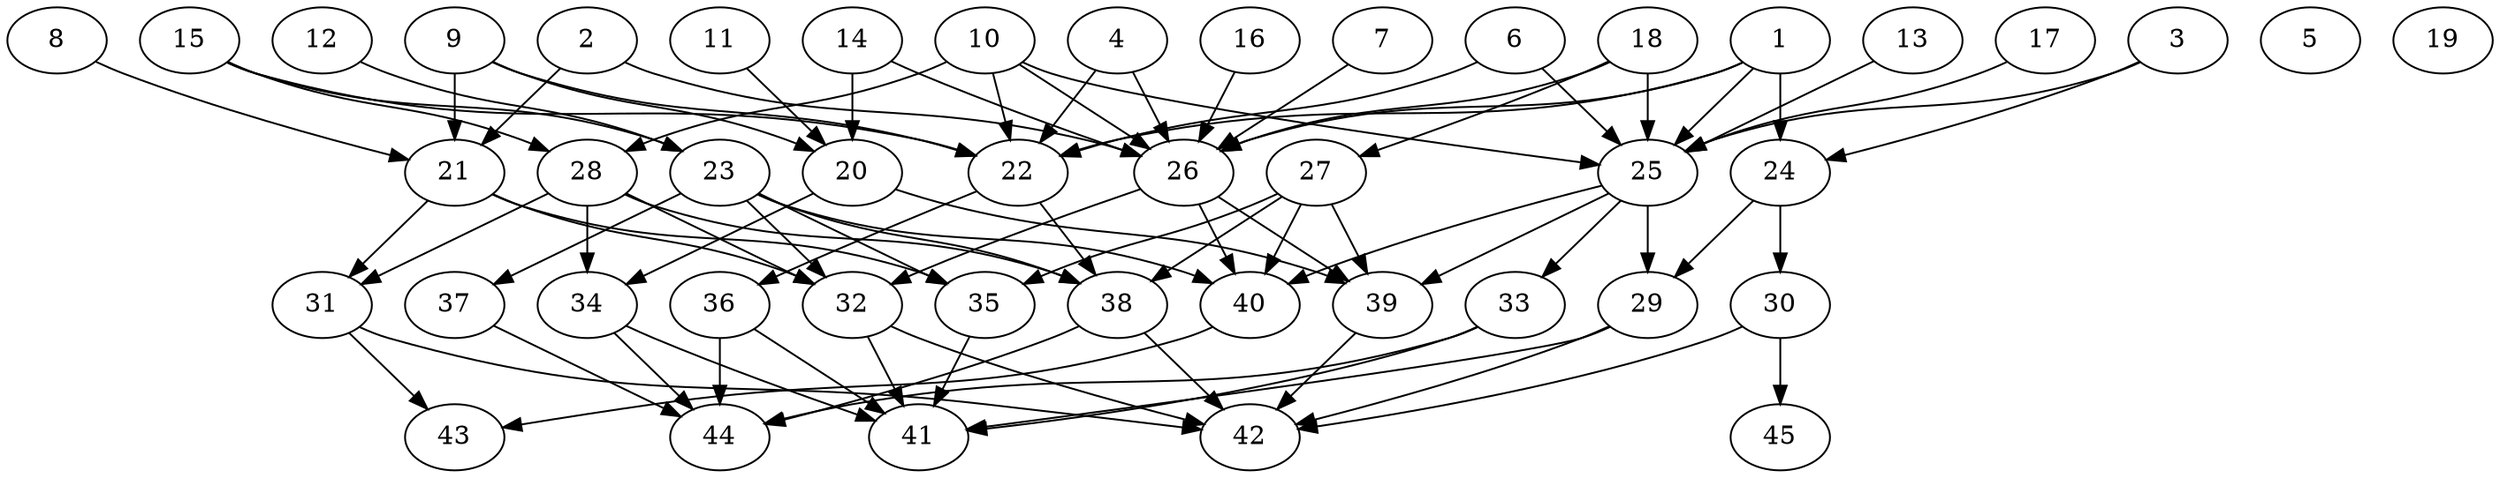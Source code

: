 // DAG automatically generated by daggen at Thu Oct  3 14:07:24 2019
// ./daggen --dot -n 45 --ccr 0.3 --fat 0.7 --regular 0.5 --density 0.5 --mindata 5242880 --maxdata 52428800 
digraph G {
  1 [size="26699093", alpha="0.16", expect_size="8009728"] 
  1 -> 22 [size ="8009728"]
  1 -> 24 [size ="8009728"]
  1 -> 25 [size ="8009728"]
  1 -> 26 [size ="8009728"]
  2 [size="62033920", alpha="0.15", expect_size="18610176"] 
  2 -> 21 [size ="18610176"]
  2 -> 26 [size ="18610176"]
  3 [size="160607573", alpha="0.04", expect_size="48182272"] 
  3 -> 24 [size ="48182272"]
  3 -> 25 [size ="48182272"]
  4 [size="51490133", alpha="0.06", expect_size="15447040"] 
  4 -> 22 [size ="15447040"]
  4 -> 26 [size ="15447040"]
  5 [size="136106667", alpha="0.19", expect_size="40832000"] 
  6 [size="74615467", alpha="0.07", expect_size="22384640"] 
  6 -> 22 [size ="22384640"]
  6 -> 25 [size ="22384640"]
  7 [size="63283200", alpha="0.10", expect_size="18984960"] 
  7 -> 26 [size ="18984960"]
  8 [size="65163947", alpha="0.09", expect_size="19549184"] 
  8 -> 21 [size ="19549184"]
  9 [size="144974507", alpha="0.03", expect_size="43492352"] 
  9 -> 20 [size ="43492352"]
  9 -> 21 [size ="43492352"]
  9 -> 22 [size ="43492352"]
  10 [size="125798400", alpha="0.10", expect_size="37739520"] 
  10 -> 22 [size ="37739520"]
  10 -> 25 [size ="37739520"]
  10 -> 26 [size ="37739520"]
  10 -> 28 [size ="37739520"]
  11 [size="54394880", alpha="0.08", expect_size="16318464"] 
  11 -> 20 [size ="16318464"]
  12 [size="23029760", alpha="0.10", expect_size="6908928"] 
  12 -> 23 [size ="6908928"]
  13 [size="138424320", alpha="0.18", expect_size="41527296"] 
  13 -> 25 [size ="41527296"]
  14 [size="173100373", alpha="0.02", expect_size="51930112"] 
  14 -> 20 [size ="51930112"]
  14 -> 26 [size ="51930112"]
  15 [size="59559253", alpha="0.05", expect_size="17867776"] 
  15 -> 22 [size ="17867776"]
  15 -> 23 [size ="17867776"]
  15 -> 28 [size ="17867776"]
  16 [size="48216747", alpha="0.14", expect_size="14465024"] 
  16 -> 26 [size ="14465024"]
  17 [size="107014827", alpha="0.12", expect_size="32104448"] 
  17 -> 25 [size ="32104448"]
  18 [size="29917867", alpha="0.05", expect_size="8975360"] 
  18 -> 25 [size ="8975360"]
  18 -> 26 [size ="8975360"]
  18 -> 27 [size ="8975360"]
  19 [size="103792640", alpha="0.14", expect_size="31137792"] 
  20 [size="124160000", alpha="0.07", expect_size="37248000"] 
  20 -> 34 [size ="37248000"]
  20 -> 39 [size ="37248000"]
  21 [size="44001280", alpha="0.02", expect_size="13200384"] 
  21 -> 31 [size ="13200384"]
  21 -> 32 [size ="13200384"]
  21 -> 35 [size ="13200384"]
  22 [size="107287893", alpha="0.02", expect_size="32186368"] 
  22 -> 36 [size ="32186368"]
  22 -> 38 [size ="32186368"]
  23 [size="27463680", alpha="0.00", expect_size="8239104"] 
  23 -> 32 [size ="8239104"]
  23 -> 35 [size ="8239104"]
  23 -> 37 [size ="8239104"]
  23 -> 38 [size ="8239104"]
  23 -> 40 [size ="8239104"]
  24 [size="168284160", alpha="0.03", expect_size="50485248"] 
  24 -> 29 [size ="50485248"]
  24 -> 30 [size ="50485248"]
  25 [size="29375147", alpha="0.01", expect_size="8812544"] 
  25 -> 29 [size ="8812544"]
  25 -> 33 [size ="8812544"]
  25 -> 39 [size ="8812544"]
  25 -> 40 [size ="8812544"]
  26 [size="70512640", alpha="0.06", expect_size="21153792"] 
  26 -> 32 [size ="21153792"]
  26 -> 39 [size ="21153792"]
  26 -> 40 [size ="21153792"]
  27 [size="21626880", alpha="0.17", expect_size="6488064"] 
  27 -> 35 [size ="6488064"]
  27 -> 38 [size ="6488064"]
  27 -> 39 [size ="6488064"]
  27 -> 40 [size ="6488064"]
  28 [size="119767040", alpha="0.14", expect_size="35930112"] 
  28 -> 31 [size ="35930112"]
  28 -> 32 [size ="35930112"]
  28 -> 34 [size ="35930112"]
  28 -> 38 [size ="35930112"]
  29 [size="158795093", alpha="0.07", expect_size="47638528"] 
  29 -> 41 [size ="47638528"]
  29 -> 42 [size ="47638528"]
  30 [size="112943787", alpha="0.14", expect_size="33883136"] 
  30 -> 42 [size ="33883136"]
  30 -> 45 [size ="33883136"]
  31 [size="171793067", alpha="0.05", expect_size="51537920"] 
  31 -> 42 [size ="51537920"]
  31 -> 43 [size ="51537920"]
  32 [size="29992960", alpha="0.18", expect_size="8997888"] 
  32 -> 41 [size ="8997888"]
  32 -> 42 [size ="8997888"]
  33 [size="46677333", alpha="0.05", expect_size="14003200"] 
  33 -> 41 [size ="14003200"]
  33 -> 44 [size ="14003200"]
  34 [size="50408107", alpha="0.13", expect_size="15122432"] 
  34 -> 41 [size ="15122432"]
  34 -> 44 [size ="15122432"]
  35 [size="75199147", alpha="0.06", expect_size="22559744"] 
  35 -> 41 [size ="22559744"]
  36 [size="82394453", alpha="0.02", expect_size="24718336"] 
  36 -> 41 [size ="24718336"]
  36 -> 44 [size ="24718336"]
  37 [size="129133227", alpha="0.10", expect_size="38739968"] 
  37 -> 44 [size ="38739968"]
  38 [size="103946240", alpha="0.00", expect_size="31183872"] 
  38 -> 42 [size ="31183872"]
  38 -> 44 [size ="31183872"]
  39 [size="54510933", alpha="0.01", expect_size="16353280"] 
  39 -> 42 [size ="16353280"]
  40 [size="108335787", alpha="0.15", expect_size="32500736"] 
  40 -> 43 [size ="32500736"]
  41 [size="59173547", alpha="0.13", expect_size="17752064"] 
  42 [size="101229227", alpha="0.02", expect_size="30368768"] 
  43 [size="82773333", alpha="0.12", expect_size="24832000"] 
  44 [size="124757333", alpha="0.02", expect_size="37427200"] 
  45 [size="68229120", alpha="0.13", expect_size="20468736"] 
}
